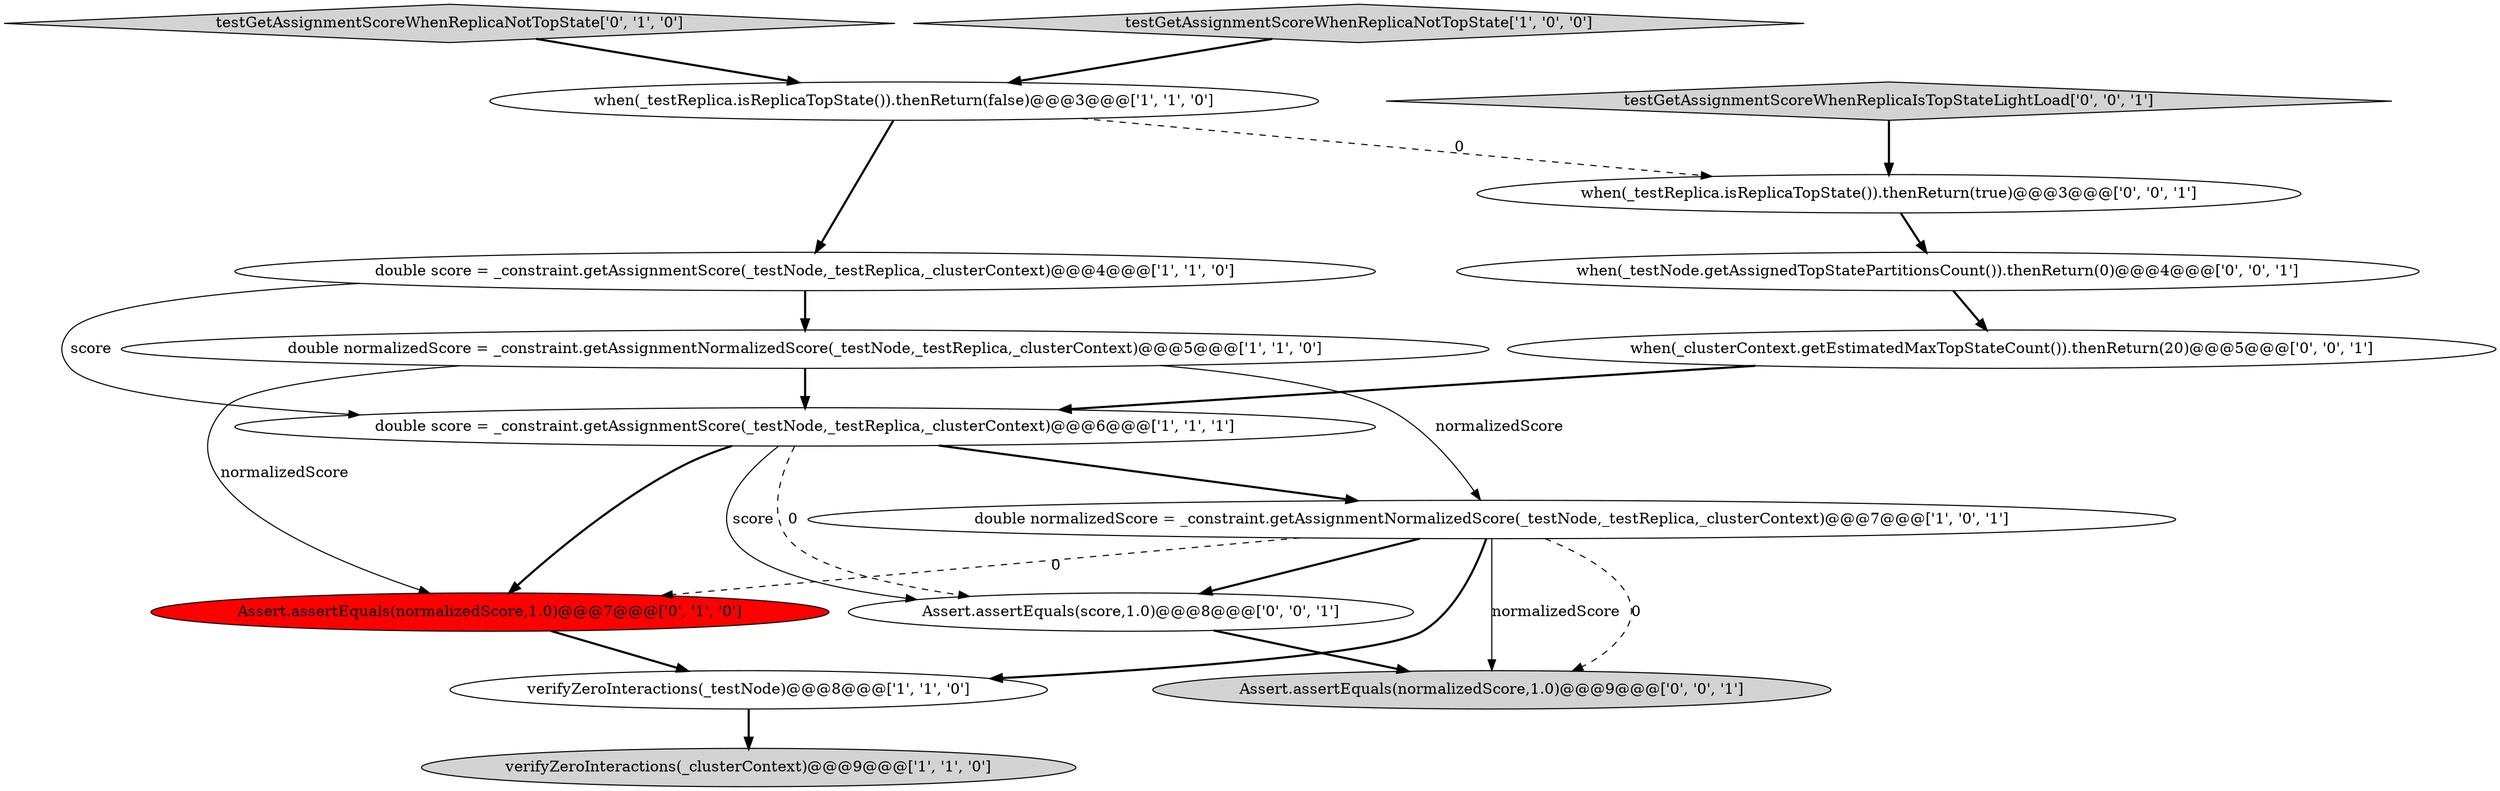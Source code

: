 digraph {
4 [style = filled, label = "when(_testReplica.isReplicaTopState()).thenReturn(false)@@@3@@@['1', '1', '0']", fillcolor = white, shape = ellipse image = "AAA0AAABBB1BBB"];
14 [style = filled, label = "when(_testNode.getAssignedTopStatePartitionsCount()).thenReturn(0)@@@4@@@['0', '0', '1']", fillcolor = white, shape = ellipse image = "AAA0AAABBB3BBB"];
13 [style = filled, label = "Assert.assertEquals(normalizedScore,1.0)@@@9@@@['0', '0', '1']", fillcolor = lightgray, shape = ellipse image = "AAA0AAABBB3BBB"];
15 [style = filled, label = "when(_testReplica.isReplicaTopState()).thenReturn(true)@@@3@@@['0', '0', '1']", fillcolor = white, shape = ellipse image = "AAA0AAABBB3BBB"];
6 [style = filled, label = "double normalizedScore = _constraint.getAssignmentNormalizedScore(_testNode,_testReplica,_clusterContext)@@@7@@@['1', '0', '1']", fillcolor = white, shape = ellipse image = "AAA0AAABBB1BBB"];
5 [style = filled, label = "double score = _constraint.getAssignmentScore(_testNode,_testReplica,_clusterContext)@@@4@@@['1', '1', '0']", fillcolor = white, shape = ellipse image = "AAA0AAABBB1BBB"];
3 [style = filled, label = "verifyZeroInteractions(_testNode)@@@8@@@['1', '1', '0']", fillcolor = white, shape = ellipse image = "AAA0AAABBB1BBB"];
2 [style = filled, label = "double score = _constraint.getAssignmentScore(_testNode,_testReplica,_clusterContext)@@@6@@@['1', '1', '1']", fillcolor = white, shape = ellipse image = "AAA0AAABBB1BBB"];
9 [style = filled, label = "testGetAssignmentScoreWhenReplicaNotTopState['0', '1', '0']", fillcolor = lightgray, shape = diamond image = "AAA0AAABBB2BBB"];
1 [style = filled, label = "testGetAssignmentScoreWhenReplicaNotTopState['1', '0', '0']", fillcolor = lightgray, shape = diamond image = "AAA0AAABBB1BBB"];
10 [style = filled, label = "Assert.assertEquals(score,1.0)@@@8@@@['0', '0', '1']", fillcolor = white, shape = ellipse image = "AAA0AAABBB3BBB"];
8 [style = filled, label = "Assert.assertEquals(normalizedScore,1.0)@@@7@@@['0', '1', '0']", fillcolor = red, shape = ellipse image = "AAA1AAABBB2BBB"];
0 [style = filled, label = "verifyZeroInteractions(_clusterContext)@@@9@@@['1', '1', '0']", fillcolor = lightgray, shape = ellipse image = "AAA0AAABBB1BBB"];
7 [style = filled, label = "double normalizedScore = _constraint.getAssignmentNormalizedScore(_testNode,_testReplica,_clusterContext)@@@5@@@['1', '1', '0']", fillcolor = white, shape = ellipse image = "AAA0AAABBB1BBB"];
11 [style = filled, label = "testGetAssignmentScoreWhenReplicaIsTopStateLightLoad['0', '0', '1']", fillcolor = lightgray, shape = diamond image = "AAA0AAABBB3BBB"];
12 [style = filled, label = "when(_clusterContext.getEstimatedMaxTopStateCount()).thenReturn(20)@@@5@@@['0', '0', '1']", fillcolor = white, shape = ellipse image = "AAA0AAABBB3BBB"];
6->3 [style = bold, label=""];
1->4 [style = bold, label=""];
6->8 [style = dashed, label="0"];
15->14 [style = bold, label=""];
2->6 [style = bold, label=""];
9->4 [style = bold, label=""];
8->3 [style = bold, label=""];
7->6 [style = solid, label="normalizedScore"];
11->15 [style = bold, label=""];
3->0 [style = bold, label=""];
2->10 [style = dashed, label="0"];
12->2 [style = bold, label=""];
6->13 [style = dashed, label="0"];
10->13 [style = bold, label=""];
6->13 [style = solid, label="normalizedScore"];
7->2 [style = bold, label=""];
4->15 [style = dashed, label="0"];
6->10 [style = bold, label=""];
14->12 [style = bold, label=""];
5->7 [style = bold, label=""];
5->2 [style = solid, label="score"];
7->8 [style = solid, label="normalizedScore"];
4->5 [style = bold, label=""];
2->10 [style = solid, label="score"];
2->8 [style = bold, label=""];
}
